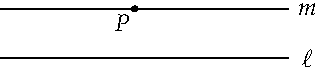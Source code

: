 settings.tex="pdflatex";

texpreamble("\usepackage{amsmath}
\usepackage{amsthm,amssymb}
\usepackage{mathpazo}
\usepackage[svgnames]{xcolor}
");
import graph;

size(160,35,IgnoreAspect);

draw((-4,1)--(3.5,1));
draw((-4,-1)--(3.5,-1));

pair A=(-0.5,1);
pair B=-A;

label("$m$",(4,1));
label("$\ell$",(4,-1));
dot("$P$",A,SW);






